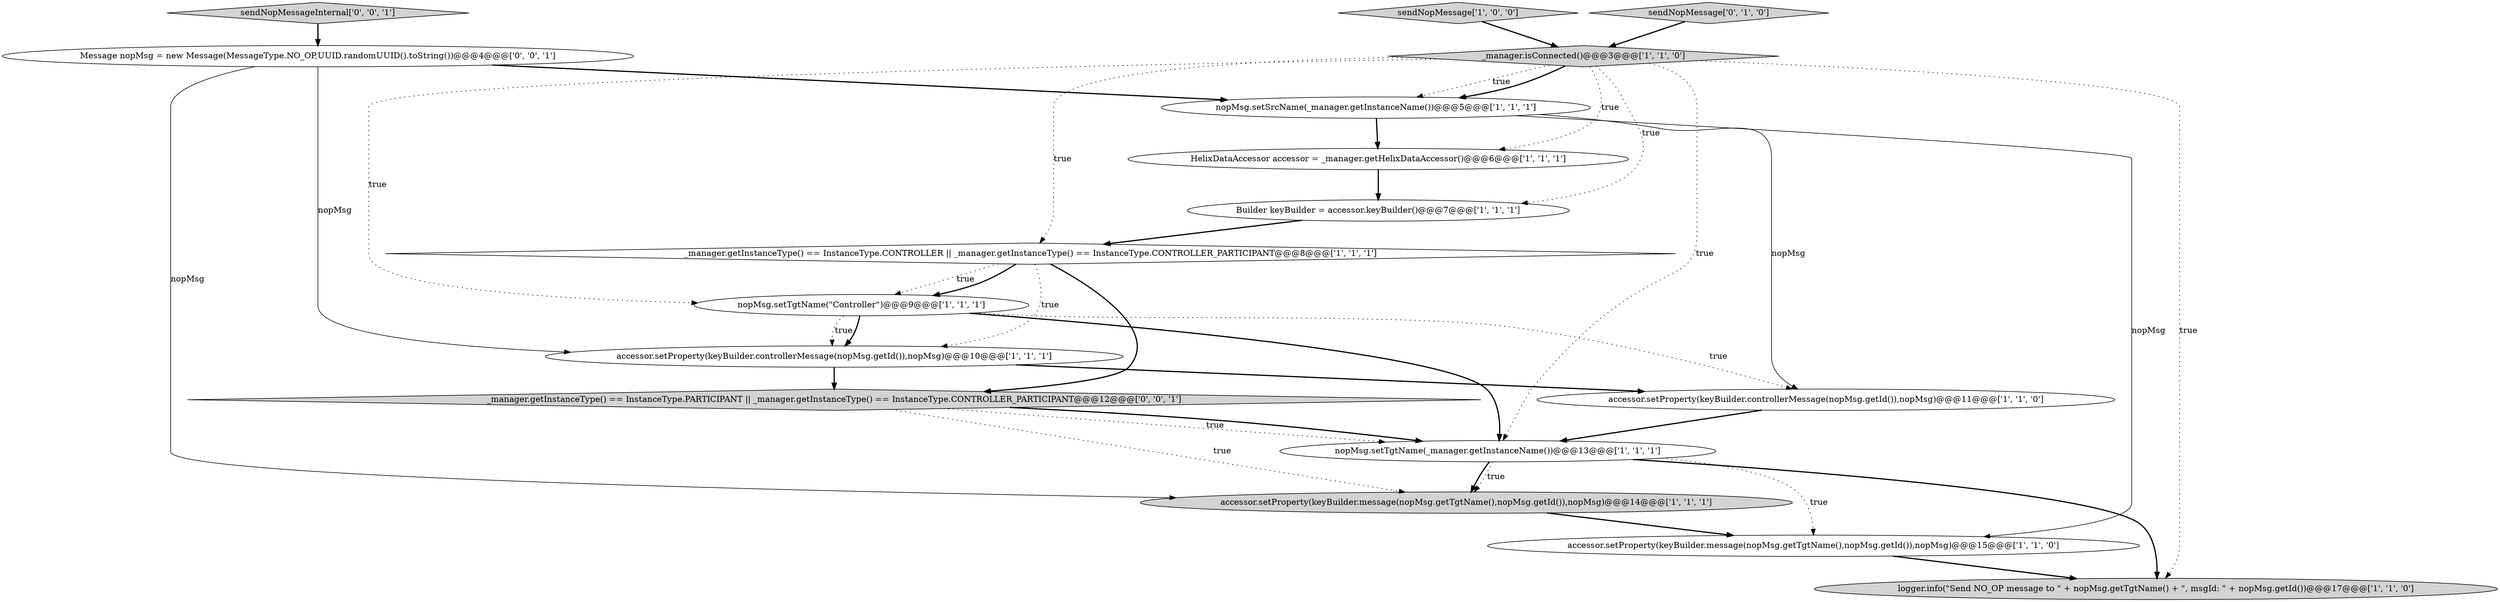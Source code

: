 digraph {
2 [style = filled, label = "accessor.setProperty(keyBuilder.message(nopMsg.getTgtName(),nopMsg.getId()),nopMsg)@@@15@@@['1', '1', '0']", fillcolor = white, shape = ellipse image = "AAA0AAABBB1BBB"];
8 [style = filled, label = "accessor.setProperty(keyBuilder.message(nopMsg.getTgtName(),nopMsg.getId()),nopMsg)@@@14@@@['1', '1', '1']", fillcolor = lightgray, shape = ellipse image = "AAA0AAABBB1BBB"];
14 [style = filled, label = "Message nopMsg = new Message(MessageType.NO_OP,UUID.randomUUID().toString())@@@4@@@['0', '0', '1']", fillcolor = white, shape = ellipse image = "AAA0AAABBB3BBB"];
1 [style = filled, label = "logger.info(\"Send NO_OP message to \" + nopMsg.getTgtName() + \", msgId: \" + nopMsg.getId())@@@17@@@['1', '1', '0']", fillcolor = lightgray, shape = ellipse image = "AAA0AAABBB1BBB"];
5 [style = filled, label = "nopMsg.setTgtName(\"Controller\")@@@9@@@['1', '1', '1']", fillcolor = white, shape = ellipse image = "AAA0AAABBB1BBB"];
15 [style = filled, label = "_manager.getInstanceType() == InstanceType.PARTICIPANT || _manager.getInstanceType() == InstanceType.CONTROLLER_PARTICIPANT@@@12@@@['0', '0', '1']", fillcolor = lightgray, shape = diamond image = "AAA0AAABBB3BBB"];
9 [style = filled, label = "nopMsg.setTgtName(_manager.getInstanceName())@@@13@@@['1', '1', '1']", fillcolor = white, shape = ellipse image = "AAA0AAABBB1BBB"];
0 [style = filled, label = "HelixDataAccessor accessor = _manager.getHelixDataAccessor()@@@6@@@['1', '1', '1']", fillcolor = white, shape = ellipse image = "AAA0AAABBB1BBB"];
3 [style = filled, label = "nopMsg.setSrcName(_manager.getInstanceName())@@@5@@@['1', '1', '1']", fillcolor = white, shape = ellipse image = "AAA0AAABBB1BBB"];
10 [style = filled, label = "_manager.isConnected()@@@3@@@['1', '1', '0']", fillcolor = lightgray, shape = diamond image = "AAA0AAABBB1BBB"];
12 [style = filled, label = "sendNopMessage['1', '0', '0']", fillcolor = lightgray, shape = diamond image = "AAA0AAABBB1BBB"];
13 [style = filled, label = "sendNopMessage['0', '1', '0']", fillcolor = lightgray, shape = diamond image = "AAA0AAABBB2BBB"];
6 [style = filled, label = "accessor.setProperty(keyBuilder.controllerMessage(nopMsg.getId()),nopMsg)@@@10@@@['1', '1', '1']", fillcolor = white, shape = ellipse image = "AAA0AAABBB1BBB"];
11 [style = filled, label = "Builder keyBuilder = accessor.keyBuilder()@@@7@@@['1', '1', '1']", fillcolor = white, shape = ellipse image = "AAA0AAABBB1BBB"];
7 [style = filled, label = "accessor.setProperty(keyBuilder.controllerMessage(nopMsg.getId()),nopMsg)@@@11@@@['1', '1', '0']", fillcolor = white, shape = ellipse image = "AAA0AAABBB1BBB"];
4 [style = filled, label = "_manager.getInstanceType() == InstanceType.CONTROLLER || _manager.getInstanceType() == InstanceType.CONTROLLER_PARTICIPANT@@@8@@@['1', '1', '1']", fillcolor = white, shape = diamond image = "AAA0AAABBB1BBB"];
16 [style = filled, label = "sendNopMessageInternal['0', '0', '1']", fillcolor = lightgray, shape = diamond image = "AAA0AAABBB3BBB"];
4->6 [style = dotted, label="true"];
13->10 [style = bold, label=""];
4->5 [style = dotted, label="true"];
14->3 [style = bold, label=""];
5->9 [style = bold, label=""];
14->6 [style = solid, label="nopMsg"];
2->1 [style = bold, label=""];
11->4 [style = bold, label=""];
4->15 [style = bold, label=""];
14->8 [style = solid, label="nopMsg"];
5->6 [style = dotted, label="true"];
10->3 [style = dotted, label="true"];
0->11 [style = bold, label=""];
10->3 [style = bold, label=""];
10->9 [style = dotted, label="true"];
10->5 [style = dotted, label="true"];
9->8 [style = bold, label=""];
3->0 [style = bold, label=""];
15->9 [style = dotted, label="true"];
6->15 [style = bold, label=""];
3->2 [style = solid, label="nopMsg"];
9->8 [style = dotted, label="true"];
7->9 [style = bold, label=""];
12->10 [style = bold, label=""];
15->8 [style = dotted, label="true"];
5->6 [style = bold, label=""];
8->2 [style = bold, label=""];
10->11 [style = dotted, label="true"];
3->7 [style = solid, label="nopMsg"];
5->7 [style = dotted, label="true"];
15->9 [style = bold, label=""];
9->2 [style = dotted, label="true"];
10->0 [style = dotted, label="true"];
16->14 [style = bold, label=""];
10->1 [style = dotted, label="true"];
10->4 [style = dotted, label="true"];
6->7 [style = bold, label=""];
9->1 [style = bold, label=""];
4->5 [style = bold, label=""];
}
